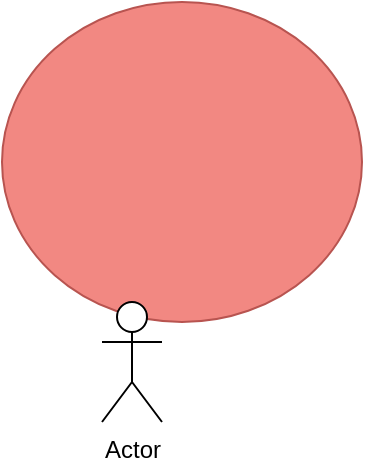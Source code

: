<mxfile version="24.6.4" type="device">
  <diagram id="3cJpUtscF49tkWia3Xlj" name="Page-1">
    <mxGraphModel dx="880" dy="2634" grid="1" gridSize="10" guides="1" tooltips="1" connect="1" arrows="1" fold="1" page="1" pageScale="1" pageWidth="850" pageHeight="1100" math="0" shadow="0">
      <root>
        <mxCell id="0" />
        <mxCell id="1" parent="0" />
        <mxCell id="jyfWPDeoQhIzPaVICY_f-1" value="" style="ellipse;whiteSpace=wrap;html=1;fillColor=#f28882;strokeColor=#b85450;" vertex="1" parent="1">
          <mxGeometry x="360" y="-2180" width="180" height="160" as="geometry" />
        </mxCell>
        <mxCell id="jyfWPDeoQhIzPaVICY_f-2" value="Actor" style="shape=umlActor;verticalLabelPosition=bottom;verticalAlign=top;html=1;outlineConnect=0;" vertex="1" parent="1">
          <mxGeometry x="410" y="-2030" width="30" height="60" as="geometry" />
        </mxCell>
      </root>
    </mxGraphModel>
  </diagram>
</mxfile>
